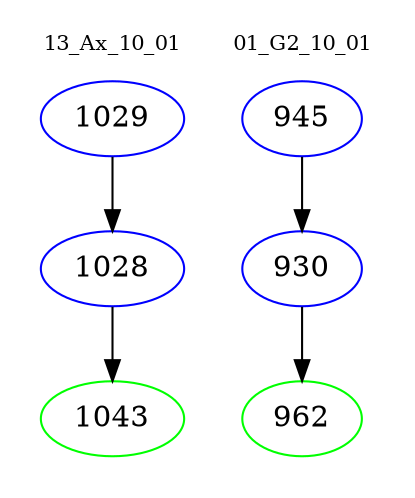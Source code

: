 digraph{
subgraph cluster_0 {
color = white
label = "13_Ax_10_01";
fontsize=10;
T0_1029 [label="1029", color="blue"]
T0_1029 -> T0_1028 [color="black"]
T0_1028 [label="1028", color="blue"]
T0_1028 -> T0_1043 [color="black"]
T0_1043 [label="1043", color="green"]
}
subgraph cluster_1 {
color = white
label = "01_G2_10_01";
fontsize=10;
T1_945 [label="945", color="blue"]
T1_945 -> T1_930 [color="black"]
T1_930 [label="930", color="blue"]
T1_930 -> T1_962 [color="black"]
T1_962 [label="962", color="green"]
}
}
